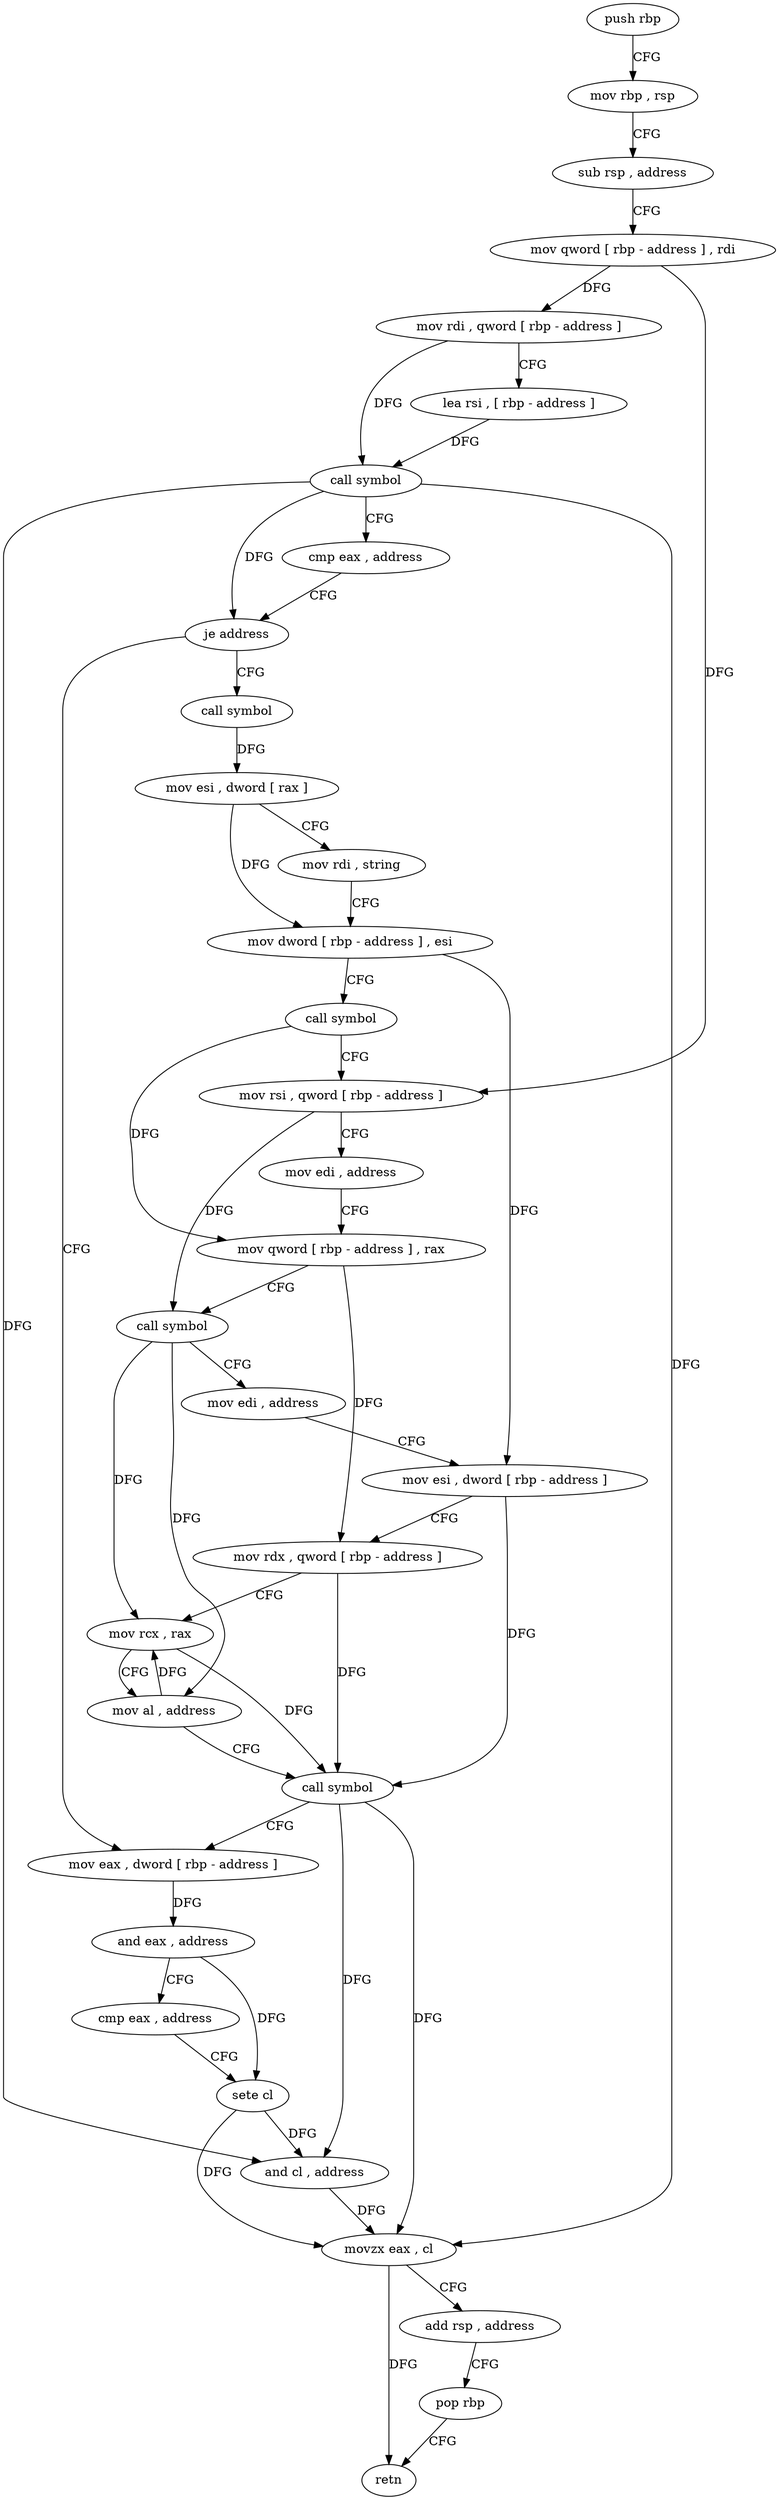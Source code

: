 digraph "func" {
"4203088" [label = "push rbp" ]
"4203089" [label = "mov rbp , rsp" ]
"4203092" [label = "sub rsp , address" ]
"4203099" [label = "mov qword [ rbp - address ] , rdi" ]
"4203103" [label = "mov rdi , qword [ rbp - address ]" ]
"4203107" [label = "lea rsi , [ rbp - address ]" ]
"4203114" [label = "call symbol" ]
"4203119" [label = "cmp eax , address" ]
"4203122" [label = "je address" ]
"4203205" [label = "mov eax , dword [ rbp - address ]" ]
"4203128" [label = "call symbol" ]
"4203208" [label = "and eax , address" ]
"4203213" [label = "cmp eax , address" ]
"4203218" [label = "sete cl" ]
"4203221" [label = "and cl , address" ]
"4203224" [label = "movzx eax , cl" ]
"4203227" [label = "add rsp , address" ]
"4203234" [label = "pop rbp" ]
"4203235" [label = "retn" ]
"4203133" [label = "mov esi , dword [ rax ]" ]
"4203135" [label = "mov rdi , string" ]
"4203145" [label = "mov dword [ rbp - address ] , esi" ]
"4203151" [label = "call symbol" ]
"4203156" [label = "mov rsi , qword [ rbp - address ]" ]
"4203160" [label = "mov edi , address" ]
"4203165" [label = "mov qword [ rbp - address ] , rax" ]
"4203172" [label = "call symbol" ]
"4203177" [label = "mov edi , address" ]
"4203182" [label = "mov esi , dword [ rbp - address ]" ]
"4203188" [label = "mov rdx , qword [ rbp - address ]" ]
"4203195" [label = "mov rcx , rax" ]
"4203198" [label = "mov al , address" ]
"4203200" [label = "call symbol" ]
"4203088" -> "4203089" [ label = "CFG" ]
"4203089" -> "4203092" [ label = "CFG" ]
"4203092" -> "4203099" [ label = "CFG" ]
"4203099" -> "4203103" [ label = "DFG" ]
"4203099" -> "4203156" [ label = "DFG" ]
"4203103" -> "4203107" [ label = "CFG" ]
"4203103" -> "4203114" [ label = "DFG" ]
"4203107" -> "4203114" [ label = "DFG" ]
"4203114" -> "4203119" [ label = "CFG" ]
"4203114" -> "4203122" [ label = "DFG" ]
"4203114" -> "4203221" [ label = "DFG" ]
"4203114" -> "4203224" [ label = "DFG" ]
"4203119" -> "4203122" [ label = "CFG" ]
"4203122" -> "4203205" [ label = "CFG" ]
"4203122" -> "4203128" [ label = "CFG" ]
"4203205" -> "4203208" [ label = "DFG" ]
"4203128" -> "4203133" [ label = "DFG" ]
"4203208" -> "4203213" [ label = "CFG" ]
"4203208" -> "4203218" [ label = "DFG" ]
"4203213" -> "4203218" [ label = "CFG" ]
"4203218" -> "4203221" [ label = "DFG" ]
"4203218" -> "4203224" [ label = "DFG" ]
"4203221" -> "4203224" [ label = "DFG" ]
"4203224" -> "4203227" [ label = "CFG" ]
"4203224" -> "4203235" [ label = "DFG" ]
"4203227" -> "4203234" [ label = "CFG" ]
"4203234" -> "4203235" [ label = "CFG" ]
"4203133" -> "4203135" [ label = "CFG" ]
"4203133" -> "4203145" [ label = "DFG" ]
"4203135" -> "4203145" [ label = "CFG" ]
"4203145" -> "4203151" [ label = "CFG" ]
"4203145" -> "4203182" [ label = "DFG" ]
"4203151" -> "4203156" [ label = "CFG" ]
"4203151" -> "4203165" [ label = "DFG" ]
"4203156" -> "4203160" [ label = "CFG" ]
"4203156" -> "4203172" [ label = "DFG" ]
"4203160" -> "4203165" [ label = "CFG" ]
"4203165" -> "4203172" [ label = "CFG" ]
"4203165" -> "4203188" [ label = "DFG" ]
"4203172" -> "4203177" [ label = "CFG" ]
"4203172" -> "4203195" [ label = "DFG" ]
"4203172" -> "4203198" [ label = "DFG" ]
"4203177" -> "4203182" [ label = "CFG" ]
"4203182" -> "4203188" [ label = "CFG" ]
"4203182" -> "4203200" [ label = "DFG" ]
"4203188" -> "4203195" [ label = "CFG" ]
"4203188" -> "4203200" [ label = "DFG" ]
"4203195" -> "4203198" [ label = "CFG" ]
"4203195" -> "4203200" [ label = "DFG" ]
"4203198" -> "4203200" [ label = "CFG" ]
"4203198" -> "4203195" [ label = "DFG" ]
"4203200" -> "4203205" [ label = "CFG" ]
"4203200" -> "4203221" [ label = "DFG" ]
"4203200" -> "4203224" [ label = "DFG" ]
}

